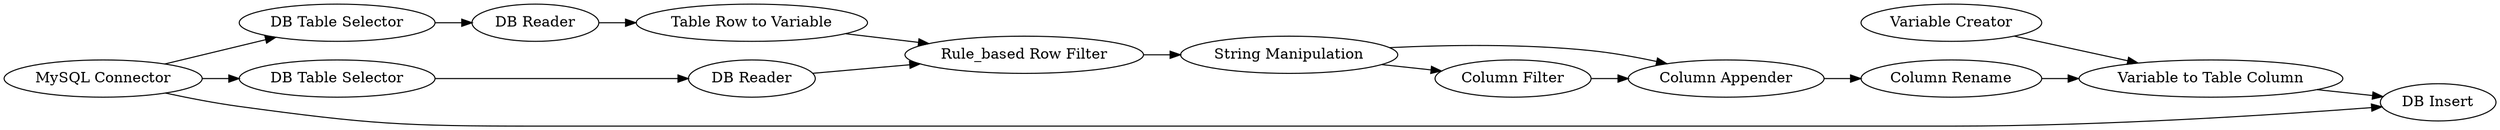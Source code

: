 digraph {
	36 [label="DB Table Selector"]
	38 [label="String Manipulation"]
	39 [label="DB Reader"]
	40 [label="DB Insert"]
	42 [label="Column Appender"]
	43 [label="Column Filter"]
	44 [label="Column Rename"]
	52 [label="Variable Creator"]
	69 [label="Variable to Table Column"]
	71 [label="MySQL Connector"]
	130 [label="DB Reader"]
	131 [label="DB Table Selector"]
	133 [label="Table Row to Variable"]
	134 [label="Rule_based Row Filter"]
	36 -> 39
	38 -> 42
	38 -> 43
	39 -> 134
	42 -> 44
	43 -> 42
	44 -> 69
	52 -> 69
	69 -> 40
	71 -> 131
	71 -> 36
	71 -> 40
	130 -> 133
	131 -> 130
	133 -> 134
	134 -> 38
	rankdir=LR
}
